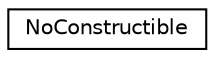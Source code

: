 digraph "Graphical Class Hierarchy"
{
  edge [fontname="Helvetica",fontsize="10",labelfontname="Helvetica",labelfontsize="10"];
  node [fontname="Helvetica",fontsize="10",shape=record];
  rankdir="LR";
  Node0 [label="NoConstructible",height=0.2,width=0.4,color="black", fillcolor="white", style="filled",URL="$struct_no_constructible.html"];
}
